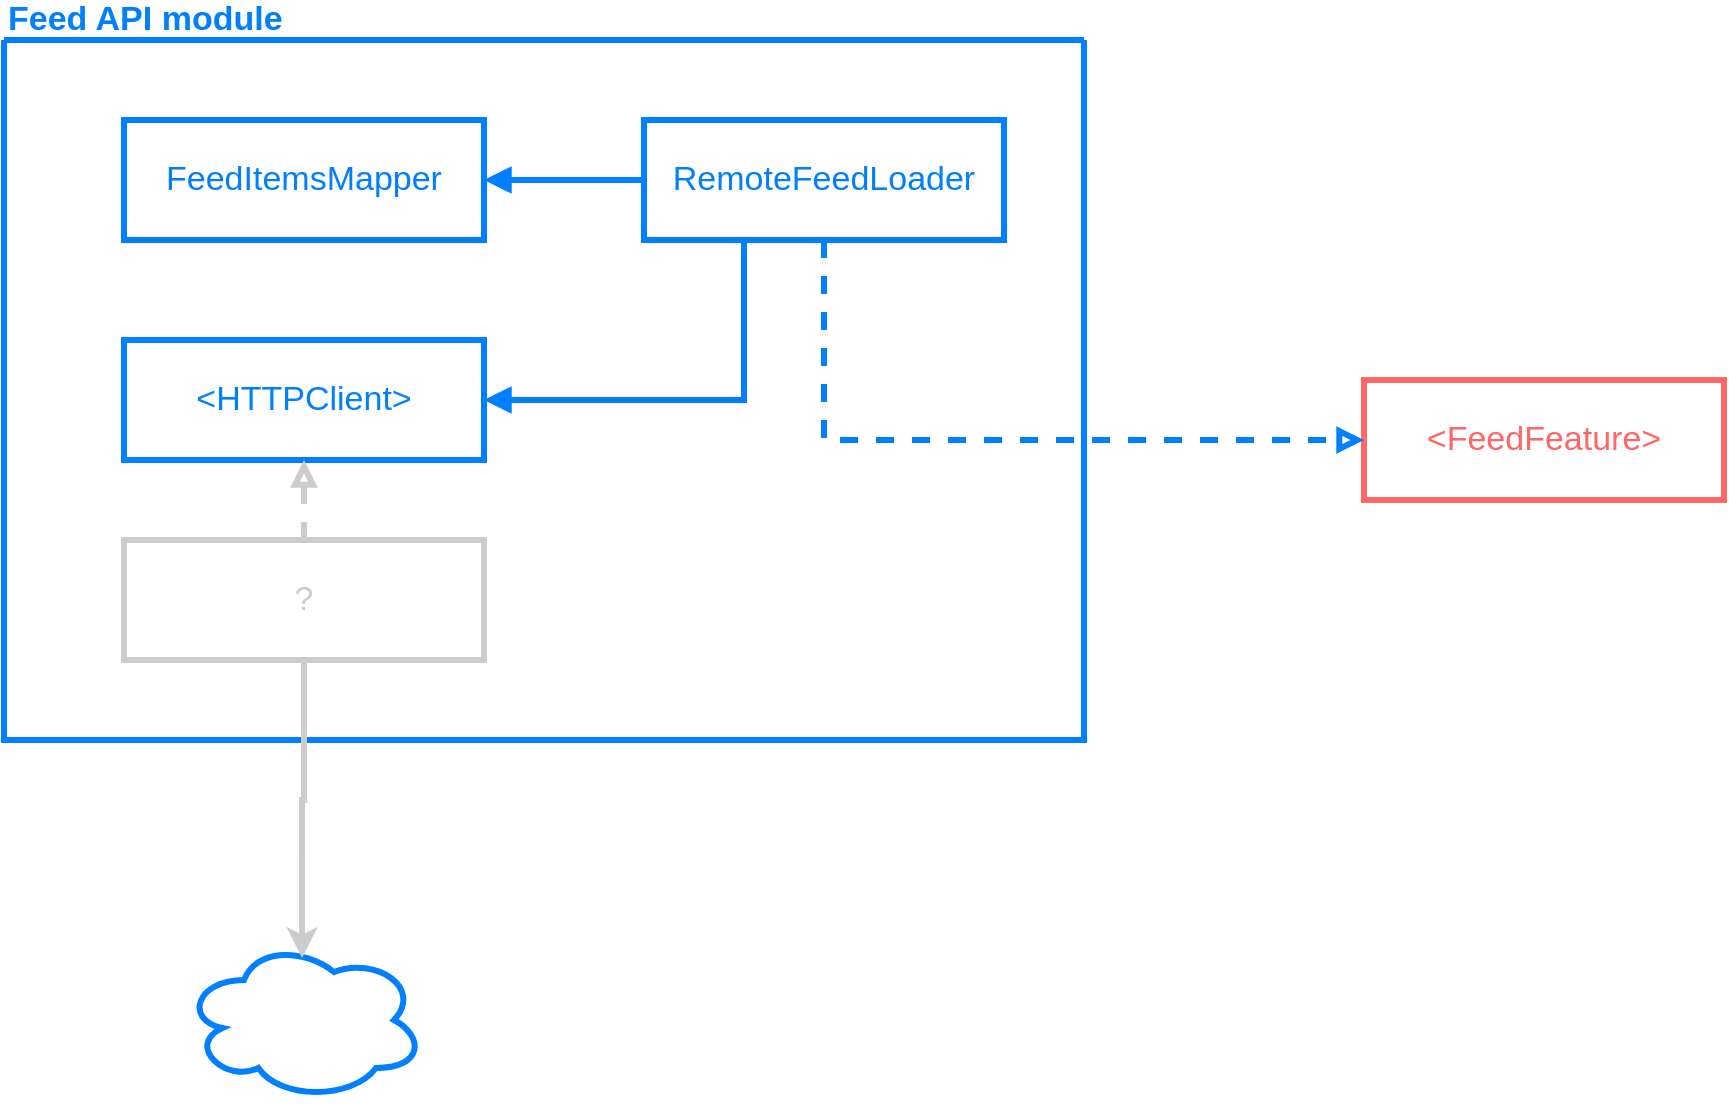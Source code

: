 <mxfile version="20.3.0" type="device"><diagram id="r4TqIMxWRghOhscV7kiH" name="Page-1"><mxGraphModel dx="1106" dy="997" grid="1" gridSize="10" guides="1" tooltips="1" connect="1" arrows="1" fold="1" page="1" pageScale="1" pageWidth="2336" pageHeight="1654" math="0" shadow="0"><root><mxCell id="0"/><mxCell id="1" parent="0"/><mxCell id="avo8LolaMK0z2Q3GmCZQ-4" value="Feed API module" style="swimlane;startSize=0;strokeColor=#007FFF;strokeWidth=3;fontSize=17;fontColor=#007FFF;verticalAlign=bottom;align=left;" vertex="1" parent="1"><mxGeometry x="60" y="460" width="540" height="350" as="geometry"><mxRectangle x="130" y="420" width="50" height="40" as="alternateBounds"/></mxGeometry></mxCell><mxCell id="avo8LolaMK0z2Q3GmCZQ-6" style="edgeStyle=orthogonalEdgeStyle;rounded=0;orthogonalLoop=1;jettySize=auto;html=1;entryX=1;entryY=0.5;entryDx=0;entryDy=0;strokeColor=#007FFF;strokeWidth=3;fontSize=17;fontColor=#007FFF;endArrow=block;endFill=1;" edge="1" parent="avo8LolaMK0z2Q3GmCZQ-4" source="avo8LolaMK0z2Q3GmCZQ-1" target="avo8LolaMK0z2Q3GmCZQ-3"><mxGeometry relative="1" as="geometry"><Array as="points"><mxPoint x="370" y="180"/></Array></mxGeometry></mxCell><mxCell id="avo8LolaMK0z2Q3GmCZQ-1" value="&lt;font style=&quot;font-size: 17px;&quot; color=&quot;#007fff&quot;&gt;RemoteFeedLoader&lt;/font&gt;" style="rounded=0;whiteSpace=wrap;html=1;strokeWidth=3;strokeColor=#007FFF;" vertex="1" parent="avo8LolaMK0z2Q3GmCZQ-4"><mxGeometry x="320" y="40" width="180" height="60" as="geometry"/></mxCell><mxCell id="avo8LolaMK0z2Q3GmCZQ-2" value="&lt;font style=&quot;font-size: 17px;&quot; color=&quot;#007fff&quot;&gt;FeedItemsMapper&lt;/font&gt;" style="rounded=0;whiteSpace=wrap;html=1;strokeWidth=3;strokeColor=#007FFF;" vertex="1" parent="avo8LolaMK0z2Q3GmCZQ-4"><mxGeometry x="60" y="40" width="180" height="60" as="geometry"/></mxCell><mxCell id="avo8LolaMK0z2Q3GmCZQ-3" value="&lt;font style=&quot;font-size: 17px;&quot; color=&quot;#007fff&quot;&gt;&amp;lt;HTTPClient&amp;gt;&lt;/font&gt;" style="rounded=0;whiteSpace=wrap;html=1;strokeWidth=3;strokeColor=#007FFF;" vertex="1" parent="avo8LolaMK0z2Q3GmCZQ-4"><mxGeometry x="60" y="150" width="180" height="60" as="geometry"/></mxCell><mxCell id="avo8LolaMK0z2Q3GmCZQ-18" style="edgeStyle=orthogonalEdgeStyle;rounded=0;orthogonalLoop=1;jettySize=auto;html=1;entryX=0.5;entryY=1;entryDx=0;entryDy=0;strokeColor=#CCCCCC;strokeWidth=3;fontSize=17;fontColor=#CCCCCC;endArrow=block;endFill=0;dashed=1;" edge="1" parent="avo8LolaMK0z2Q3GmCZQ-4" source="avo8LolaMK0z2Q3GmCZQ-15" target="avo8LolaMK0z2Q3GmCZQ-3"><mxGeometry relative="1" as="geometry"/></mxCell><mxCell id="avo8LolaMK0z2Q3GmCZQ-15" value="&lt;font style=&quot;font-size: 17px;&quot;&gt;?&lt;/font&gt;" style="rounded=0;whiteSpace=wrap;html=1;strokeWidth=3;strokeColor=#CCCCCC;fontColor=#CCCCCC;" vertex="1" parent="avo8LolaMK0z2Q3GmCZQ-4"><mxGeometry x="60" y="250" width="180" height="60" as="geometry"/></mxCell><mxCell id="avo8LolaMK0z2Q3GmCZQ-5" value="" style="endArrow=block;html=1;rounded=0;fontSize=17;fontColor=#007FFF;entryX=1;entryY=0.5;entryDx=0;entryDy=0;strokeWidth=3;strokeColor=#007FFF;endFill=1;" edge="1" parent="1" target="avo8LolaMK0z2Q3GmCZQ-2"><mxGeometry width="50" height="50" relative="1" as="geometry"><mxPoint x="380" y="530" as="sourcePoint"/><mxPoint x="570" y="480" as="targetPoint"/></mxGeometry></mxCell><mxCell id="avo8LolaMK0z2Q3GmCZQ-7" value="" style="ellipse;shape=cloud;whiteSpace=wrap;html=1;strokeColor=#007FFF;strokeWidth=3;fontSize=17;fontColor=#007FFF;" vertex="1" parent="1"><mxGeometry x="150" y="910" width="120" height="80" as="geometry"/></mxCell><mxCell id="avo8LolaMK0z2Q3GmCZQ-13" value="&lt;span style=&quot;font-size: 17px;&quot;&gt;&amp;lt;FeedFeature&amp;gt;&lt;/span&gt;" style="rounded=0;whiteSpace=wrap;html=1;strokeWidth=3;strokeColor=#FF6666;fontColor=#FF6666;" vertex="1" parent="1"><mxGeometry x="740" y="630" width="180" height="60" as="geometry"/></mxCell><mxCell id="avo8LolaMK0z2Q3GmCZQ-14" style="edgeStyle=orthogonalEdgeStyle;rounded=0;orthogonalLoop=1;jettySize=auto;html=1;entryX=0;entryY=0.5;entryDx=0;entryDy=0;strokeColor=#007FFF;strokeWidth=3;fontSize=17;fontColor=#FF6666;endArrow=block;endFill=0;dashed=1;" edge="1" parent="1" source="avo8LolaMK0z2Q3GmCZQ-1" target="avo8LolaMK0z2Q3GmCZQ-13"><mxGeometry relative="1" as="geometry"><Array as="points"><mxPoint x="470" y="660"/></Array></mxGeometry></mxCell><mxCell id="avo8LolaMK0z2Q3GmCZQ-17" style="edgeStyle=orthogonalEdgeStyle;rounded=0;orthogonalLoop=1;jettySize=auto;html=1;entryX=0.492;entryY=0.113;entryDx=0;entryDy=0;entryPerimeter=0;strokeColor=#CCCCCC;strokeWidth=3;fontSize=17;fontColor=#CCCCCC;endArrow=classic;endFill=1;" edge="1" parent="1" source="avo8LolaMK0z2Q3GmCZQ-15" target="avo8LolaMK0z2Q3GmCZQ-7"><mxGeometry relative="1" as="geometry"/></mxCell></root></mxGraphModel></diagram></mxfile>